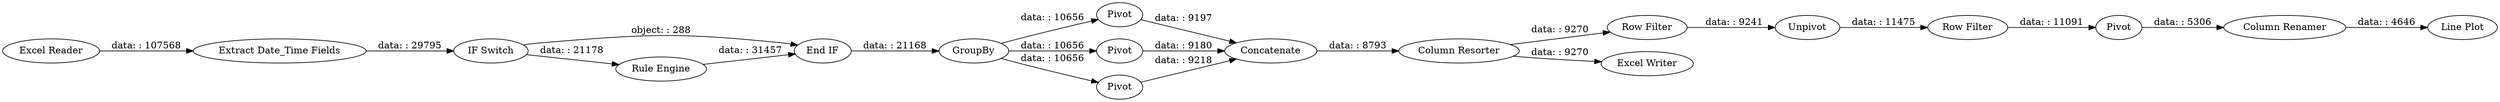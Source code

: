 digraph {
	"1483831221600079991_26" [label=Pivot]
	"-4549624691458193861_11" [label="IF Switch"]
	"-4549624691458193861_3" [label=GroupBy]
	"-4549624691458193861_6" [label=Pivot]
	"1483831221600079991_16" [label="Row Filter"]
	"-4549624691458193861_20" [label="Line Plot"]
	"-4549624691458193861_12" [label="End IF"]
	"1483831221600079991_21" [label="Row Filter"]
	"-4549624691458193861_15" [label="Column Resorter"]
	"1483831221600079991_27" [label="Column Renamer"]
	"-4549624691458193861_2" [label="Extract Date_Time Fields"]
	"-4549624691458193861_7" [label="Rule Engine"]
	"-4549624691458193861_5" [label=Pivot]
	"-4549624691458193861_1" [label="Excel Reader"]
	"-4549624691458193861_9" [label="Excel Writer"]
	"1483831221600079991_18" [label=Unpivot]
	"-4549624691458193861_4" [label=Pivot]
	"-4549624691458193861_8" [label=Concatenate]
	"-4549624691458193861_11" -> "-4549624691458193861_7" [label="data: : 21178"]
	"-4549624691458193861_6" -> "-4549624691458193861_8" [label="data: : 9197"]
	"-4549624691458193861_8" -> "-4549624691458193861_15" [label="data: : 8793"]
	"1483831221600079991_16" -> "1483831221600079991_18" [label="data: : 9241"]
	"-4549624691458193861_11" -> "-4549624691458193861_12" [label="object: : 288"]
	"-4549624691458193861_3" -> "-4549624691458193861_4" [label="data: : 10656"]
	"-4549624691458193861_15" -> "-4549624691458193861_9" [label="data: : 9270"]
	"-4549624691458193861_15" -> "1483831221600079991_16" [label="data: : 9270"]
	"1483831221600079991_26" -> "1483831221600079991_27" [label="data: : 5306"]
	"-4549624691458193861_2" -> "-4549624691458193861_11" [label="data: : 29795"]
	"-4549624691458193861_12" -> "-4549624691458193861_3" [label="data: : 21168"]
	"-4549624691458193861_1" -> "-4549624691458193861_2" [label="data: : 107568"]
	"1483831221600079991_27" -> "-4549624691458193861_20" [label="data: : 4646"]
	"1483831221600079991_18" -> "1483831221600079991_21" [label="data: : 11475"]
	"-4549624691458193861_5" -> "-4549624691458193861_8" [label="data: : 9180"]
	"-4549624691458193861_7" -> "-4549624691458193861_12" [label="data: : 31457"]
	"-4549624691458193861_3" -> "-4549624691458193861_6" [label="data: : 10656"]
	"1483831221600079991_21" -> "1483831221600079991_26" [label="data: : 11091"]
	"-4549624691458193861_3" -> "-4549624691458193861_5" [label="data: : 10656"]
	"-4549624691458193861_4" -> "-4549624691458193861_8" [label="data: : 9218"]
	rankdir=LR
}
